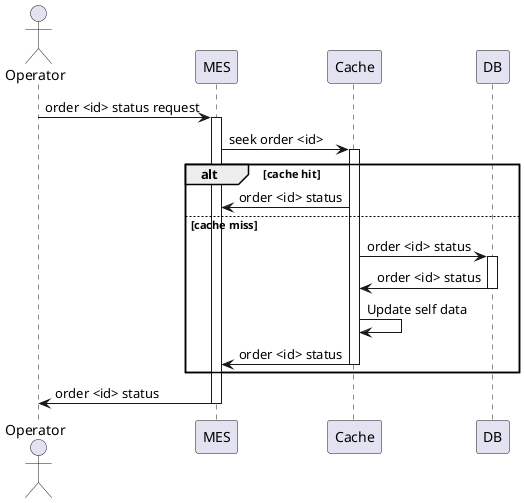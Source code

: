 @startuml
actor Operator

participant MES
participant Cache
participant DB

Operator -> MES : order <id> status request
activate MES

MES -> Cache : seek order <id>
activate Cache

alt cache hit

Cache -> MES : order <id> status

else cache miss

Cache -> DB : order <id> status
activate DB

DB -> Cache : order <id> status
deactivate DB

Cache -> Cache : Update self data

Cache -> MES : order <id> status
deactivate Cache

end

MES -> Operator : order <id> status
deactivate MES
 
@enduml